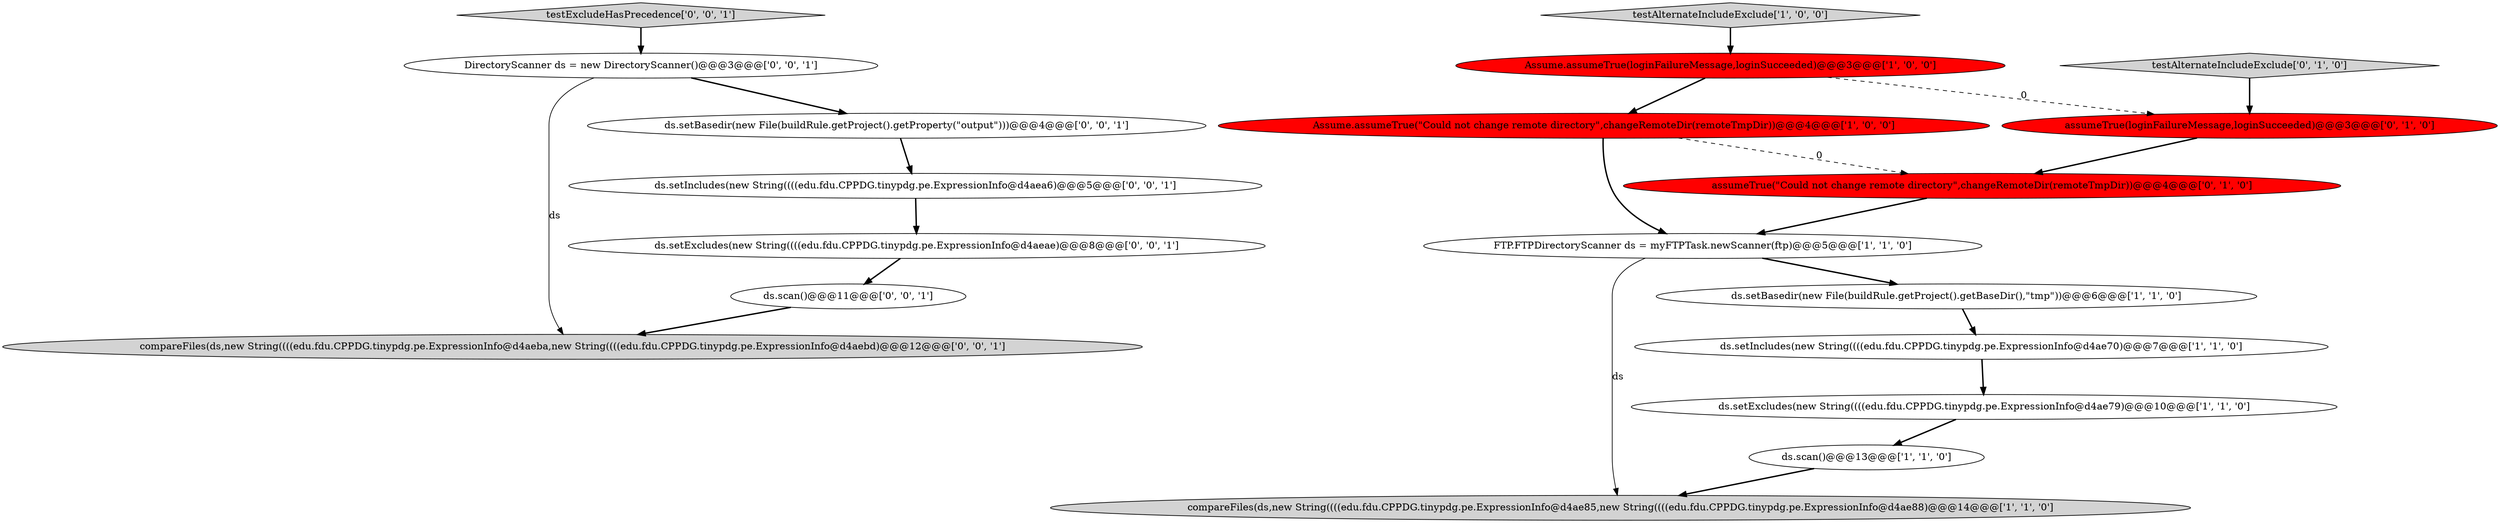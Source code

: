 digraph {
18 [style = filled, label = "DirectoryScanner ds = new DirectoryScanner()@@@3@@@['0', '0', '1']", fillcolor = white, shape = ellipse image = "AAA0AAABBB3BBB"];
4 [style = filled, label = "testAlternateIncludeExclude['1', '0', '0']", fillcolor = lightgray, shape = diamond image = "AAA0AAABBB1BBB"];
5 [style = filled, label = "FTP.FTPDirectoryScanner ds = myFTPTask.newScanner(ftp)@@@5@@@['1', '1', '0']", fillcolor = white, shape = ellipse image = "AAA0AAABBB1BBB"];
17 [style = filled, label = "ds.setIncludes(new String((((edu.fdu.CPPDG.tinypdg.pe.ExpressionInfo@d4aea6)@@@5@@@['0', '0', '1']", fillcolor = white, shape = ellipse image = "AAA0AAABBB3BBB"];
8 [style = filled, label = "Assume.assumeTrue(\"Could not change remote directory\",changeRemoteDir(remoteTmpDir))@@@4@@@['1', '0', '0']", fillcolor = red, shape = ellipse image = "AAA1AAABBB1BBB"];
11 [style = filled, label = "assumeTrue(\"Could not change remote directory\",changeRemoteDir(remoteTmpDir))@@@4@@@['0', '1', '0']", fillcolor = red, shape = ellipse image = "AAA1AAABBB2BBB"];
1 [style = filled, label = "ds.scan()@@@13@@@['1', '1', '0']", fillcolor = white, shape = ellipse image = "AAA0AAABBB1BBB"];
10 [style = filled, label = "testAlternateIncludeExclude['0', '1', '0']", fillcolor = lightgray, shape = diamond image = "AAA0AAABBB2BBB"];
0 [style = filled, label = "ds.setIncludes(new String((((edu.fdu.CPPDG.tinypdg.pe.ExpressionInfo@d4ae70)@@@7@@@['1', '1', '0']", fillcolor = white, shape = ellipse image = "AAA0AAABBB1BBB"];
16 [style = filled, label = "testExcludeHasPrecedence['0', '0', '1']", fillcolor = lightgray, shape = diamond image = "AAA0AAABBB3BBB"];
12 [style = filled, label = "compareFiles(ds,new String((((edu.fdu.CPPDG.tinypdg.pe.ExpressionInfo@d4aeba,new String((((edu.fdu.CPPDG.tinypdg.pe.ExpressionInfo@d4aebd)@@@12@@@['0', '0', '1']", fillcolor = lightgray, shape = ellipse image = "AAA0AAABBB3BBB"];
6 [style = filled, label = "ds.setExcludes(new String((((edu.fdu.CPPDG.tinypdg.pe.ExpressionInfo@d4ae79)@@@10@@@['1', '1', '0']", fillcolor = white, shape = ellipse image = "AAA0AAABBB1BBB"];
3 [style = filled, label = "compareFiles(ds,new String((((edu.fdu.CPPDG.tinypdg.pe.ExpressionInfo@d4ae85,new String((((edu.fdu.CPPDG.tinypdg.pe.ExpressionInfo@d4ae88)@@@14@@@['1', '1', '0']", fillcolor = lightgray, shape = ellipse image = "AAA0AAABBB1BBB"];
7 [style = filled, label = "Assume.assumeTrue(loginFailureMessage,loginSucceeded)@@@3@@@['1', '0', '0']", fillcolor = red, shape = ellipse image = "AAA1AAABBB1BBB"];
9 [style = filled, label = "assumeTrue(loginFailureMessage,loginSucceeded)@@@3@@@['0', '1', '0']", fillcolor = red, shape = ellipse image = "AAA1AAABBB2BBB"];
13 [style = filled, label = "ds.setBasedir(new File(buildRule.getProject().getProperty(\"output\")))@@@4@@@['0', '0', '1']", fillcolor = white, shape = ellipse image = "AAA0AAABBB3BBB"];
2 [style = filled, label = "ds.setBasedir(new File(buildRule.getProject().getBaseDir(),\"tmp\"))@@@6@@@['1', '1', '0']", fillcolor = white, shape = ellipse image = "AAA0AAABBB1BBB"];
15 [style = filled, label = "ds.scan()@@@11@@@['0', '0', '1']", fillcolor = white, shape = ellipse image = "AAA0AAABBB3BBB"];
14 [style = filled, label = "ds.setExcludes(new String((((edu.fdu.CPPDG.tinypdg.pe.ExpressionInfo@d4aeae)@@@8@@@['0', '0', '1']", fillcolor = white, shape = ellipse image = "AAA0AAABBB3BBB"];
16->18 [style = bold, label=""];
9->11 [style = bold, label=""];
0->6 [style = bold, label=""];
5->3 [style = solid, label="ds"];
1->3 [style = bold, label=""];
7->8 [style = bold, label=""];
18->12 [style = solid, label="ds"];
4->7 [style = bold, label=""];
6->1 [style = bold, label=""];
11->5 [style = bold, label=""];
5->2 [style = bold, label=""];
13->17 [style = bold, label=""];
2->0 [style = bold, label=""];
8->5 [style = bold, label=""];
17->14 [style = bold, label=""];
7->9 [style = dashed, label="0"];
18->13 [style = bold, label=""];
14->15 [style = bold, label=""];
10->9 [style = bold, label=""];
15->12 [style = bold, label=""];
8->11 [style = dashed, label="0"];
}
